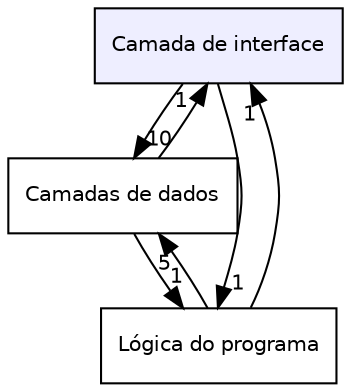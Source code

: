 digraph "Camada de interface" {
  compound=true
  node [ fontsize="10", fontname="Helvetica"];
  edge [ labelfontsize="10", labelfontname="Helvetica"];
  dir_f27050d3bfb5407f227f379631190787 [shape=box, label="Camada de interface", style="filled", fillcolor="#eeeeff", pencolor="black", URL="dir_f27050d3bfb5407f227f379631190787.html"];
  dir_6c45dfb727ac4da4d4fa816dfdf95567 [shape=box label="Camadas de dados" URL="dir_6c45dfb727ac4da4d4fa816dfdf95567.html"];
  dir_66df70024ee8e85243b38eab024a2620 [shape=box label="Lógica do programa" URL="dir_66df70024ee8e85243b38eab024a2620.html"];
  dir_6c45dfb727ac4da4d4fa816dfdf95567->dir_66df70024ee8e85243b38eab024a2620 [headlabel="1", labeldistance=1.5 headhref="dir_000001_000009.html"];
  dir_6c45dfb727ac4da4d4fa816dfdf95567->dir_f27050d3bfb5407f227f379631190787 [headlabel="1", labeldistance=1.5 headhref="dir_000001_000000.html"];
  dir_66df70024ee8e85243b38eab024a2620->dir_6c45dfb727ac4da4d4fa816dfdf95567 [headlabel="5", labeldistance=1.5 headhref="dir_000009_000001.html"];
  dir_66df70024ee8e85243b38eab024a2620->dir_f27050d3bfb5407f227f379631190787 [headlabel="1", labeldistance=1.5 headhref="dir_000009_000000.html"];
  dir_f27050d3bfb5407f227f379631190787->dir_6c45dfb727ac4da4d4fa816dfdf95567 [headlabel="10", labeldistance=1.5 headhref="dir_000000_000001.html"];
  dir_f27050d3bfb5407f227f379631190787->dir_66df70024ee8e85243b38eab024a2620 [headlabel="1", labeldistance=1.5 headhref="dir_000000_000009.html"];
}
